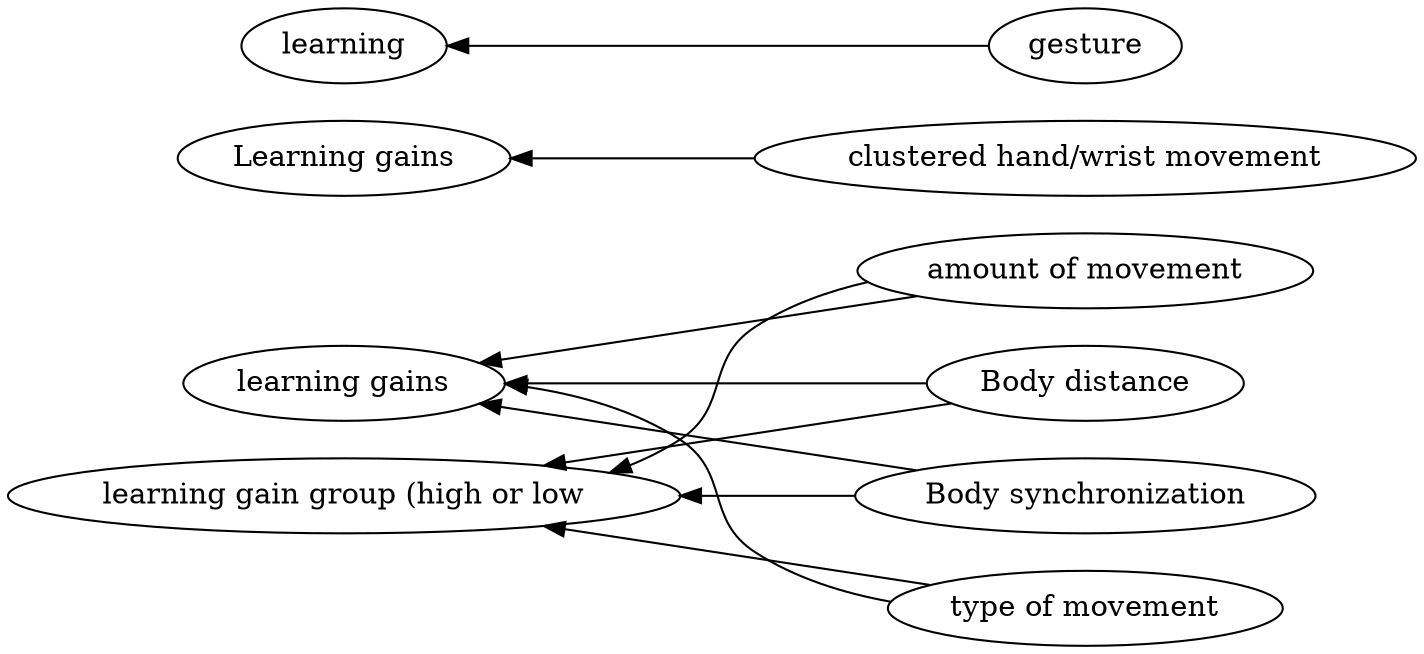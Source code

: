 digraph Test {
	rankdir=RL
	size="15,15"
	overlap=false
	splines=true
	{rank=same; "Body synchronization" "clustered hand/wrist movement" "type of movement" "amount of movement" "gesture" "Body distance";}
	{rank=same; "learning gains" "Learning gains" "learning gain group (high or low" "learning";}
	gesture [href="https://scholar.google.com/scholar?hl=en&q=The%20Additive%20Value%20of%20Multimodal%20Features%20for%20Predicting%20Engagement,%20Frustration,%20and%20Learning%20during%20Tutoring"]
	gesture -> learning
	"clustered hand/wrist movement" [href="https://scholar.google.com/scholar?hl=en&q=(Dis)Engagement%20Maters:%20Identifying%20Efficacious%20Learning%20Practices%20with%20Multimodal%20Learning%20Analytics"]
	"clustered hand/wrist movement" -> "Learning gains"
	"amount of movement" [href="https://scholar.google.com/scholar?hl=en&q=Unraveling%20Students'%20Interaction%20around%20a%20Tangible%20Interface%20Using%20Multimodal%20Learning%20Analytics."]
	"amount of movement" -> "learning gains"
	"type of movement" [href="https://scholar.google.com/scholar?hl=en&q=Unraveling%20Students'%20Interaction%20around%20a%20Tangible%20Interface%20Using%20Multimodal%20Learning%20Analytics."]
	"type of movement" -> "learning gains"
	"Body synchronization" [href="https://scholar.google.com/scholar?hl=en&q=Unraveling%20Students'%20Interaction%20around%20a%20Tangible%20Interface%20Using%20Multimodal%20Learning%20Analytics."]
	"Body synchronization" -> "learning gains"
	"Body distance" [href="https://scholar.google.com/scholar?hl=en&q=Unraveling%20Students'%20Interaction%20around%20a%20Tangible%20Interface%20Using%20Multimodal%20Learning%20Analytics."]
	"Body distance" -> "learning gains"
	"amount of movement" [href="https://scholar.google.com/scholar?hl=en&q=Unraveling%20Students'%20Interaction%20around%20a%20Tangible%20Interface%20Using%20Multimodal%20Learning%20Analytics."]
	"amount of movement" -> "learning gain group (high or low"
	"type of movement" [href="https://scholar.google.com/scholar?hl=en&q=Unraveling%20Students'%20Interaction%20around%20a%20Tangible%20Interface%20Using%20Multimodal%20Learning%20Analytics."]
	"type of movement" -> "learning gain group (high or low"
	"Body synchronization" [href="https://scholar.google.com/scholar?hl=en&q=Unraveling%20Students'%20Interaction%20around%20a%20Tangible%20Interface%20Using%20Multimodal%20Learning%20Analytics."]
	"Body synchronization" -> "learning gain group (high or low"
	"Body distance" [href="https://scholar.google.com/scholar?hl=en&q=Unraveling%20Students'%20Interaction%20around%20a%20Tangible%20Interface%20Using%20Multimodal%20Learning%20Analytics."]
	"Body distance" -> "learning gain group (high or low"
}
